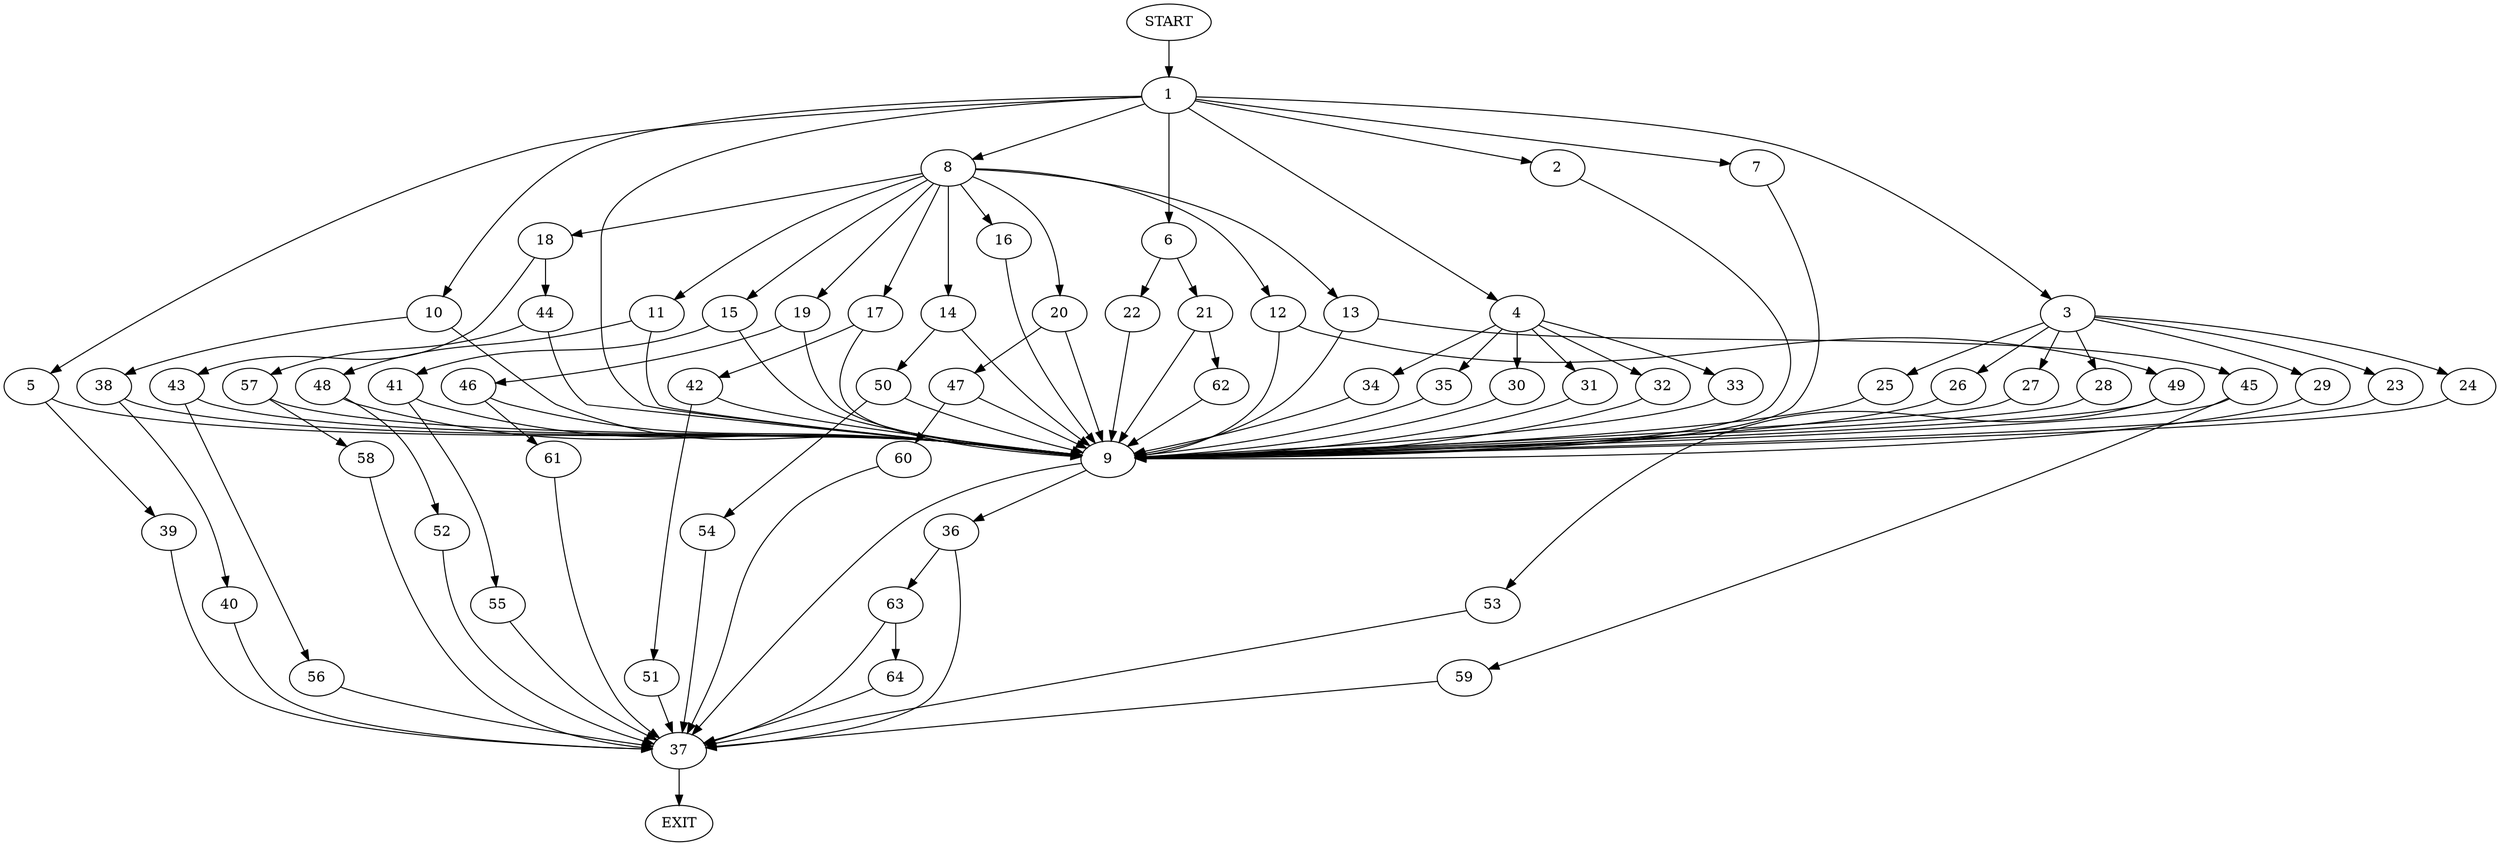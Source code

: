 digraph {
0 [label="START"]
65 [label="EXIT"]
0 -> 1
1 -> 2
1 -> 3
1 -> 4
1 -> 5
1 -> 6
1 -> 7
1 -> 8
1 -> 9
1 -> 10
8 -> 11
8 -> 12
8 -> 13
8 -> 14
8 -> 15
8 -> 16
8 -> 17
8 -> 18
8 -> 19
8 -> 20
6 -> 21
6 -> 22
3 -> 23
3 -> 24
3 -> 25
3 -> 26
3 -> 27
3 -> 28
3 -> 29
4 -> 30
4 -> 31
4 -> 32
4 -> 33
4 -> 34
4 -> 35
9 -> 36
9 -> 37
7 -> 9
10 -> 38
10 -> 9
2 -> 9
5 -> 39
5 -> 9
39 -> 37
37 -> 65
38 -> 40
38 -> 9
40 -> 37
15 -> 41
15 -> 9
17 -> 42
17 -> 9
18 -> 43
18 -> 44
13 -> 45
13 -> 9
19 -> 46
19 -> 9
20 -> 9
20 -> 47
11 -> 48
11 -> 9
16 -> 9
12 -> 49
12 -> 9
14 -> 50
14 -> 9
42 -> 51
42 -> 9
51 -> 37
48 -> 52
48 -> 9
52 -> 37
49 -> 9
49 -> 53
53 -> 37
50 -> 54
50 -> 9
54 -> 37
41 -> 9
41 -> 55
55 -> 37
43 -> 56
43 -> 9
44 -> 57
44 -> 9
56 -> 37
57 -> 58
57 -> 9
58 -> 37
45 -> 59
45 -> 9
59 -> 37
47 -> 60
47 -> 9
60 -> 37
46 -> 9
46 -> 61
61 -> 37
25 -> 9
26 -> 9
29 -> 9
28 -> 9
27 -> 9
23 -> 9
24 -> 9
31 -> 9
33 -> 9
32 -> 9
35 -> 9
34 -> 9
30 -> 9
21 -> 62
21 -> 9
22 -> 9
62 -> 9
36 -> 63
36 -> 37
63 -> 64
63 -> 37
64 -> 37
}
